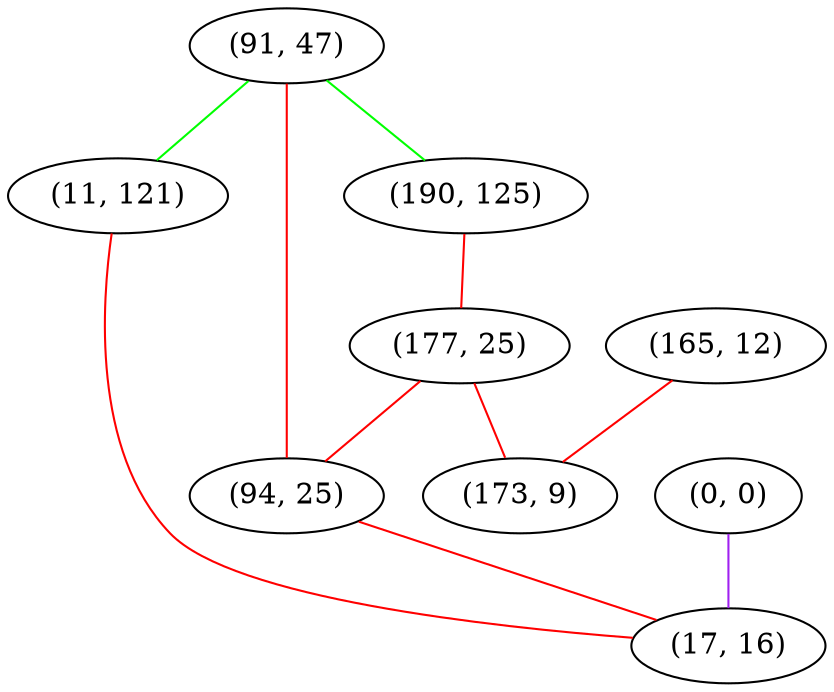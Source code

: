 graph "" {
"(0, 0)";
"(91, 47)";
"(165, 12)";
"(190, 125)";
"(177, 25)";
"(173, 9)";
"(94, 25)";
"(11, 121)";
"(17, 16)";
"(0, 0)" -- "(17, 16)"  [color=purple, key=0, weight=4];
"(91, 47)" -- "(94, 25)"  [color=red, key=0, weight=1];
"(91, 47)" -- "(11, 121)"  [color=green, key=0, weight=2];
"(91, 47)" -- "(190, 125)"  [color=green, key=0, weight=2];
"(165, 12)" -- "(173, 9)"  [color=red, key=0, weight=1];
"(190, 125)" -- "(177, 25)"  [color=red, key=0, weight=1];
"(177, 25)" -- "(173, 9)"  [color=red, key=0, weight=1];
"(177, 25)" -- "(94, 25)"  [color=red, key=0, weight=1];
"(94, 25)" -- "(17, 16)"  [color=red, key=0, weight=1];
"(11, 121)" -- "(17, 16)"  [color=red, key=0, weight=1];
}

